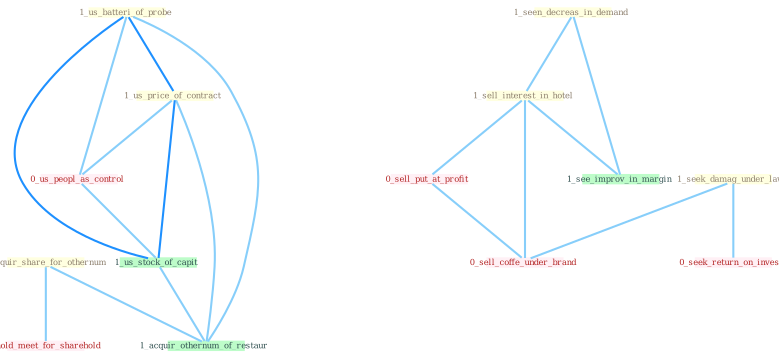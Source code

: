 Graph G{ 
    node
    [shape=polygon,style=filled,width=.5,height=.06,color="#BDFCC9",fixedsize=true,fontsize=4,
    fontcolor="#2f4f4f"];
    {node
    [color="#ffffe0", fontcolor="#8b7d6b"] "0_acquir_share_for_othernum " "1_us_batteri_of_probe " "1_seen_decreas_in_demand " "1_sell_interest_in_hotel " "1_us_price_of_contract " "1_seek_damag_under_law "}
{node [color="#fff0f5", fontcolor="#b22222"] "0_us_peopl_as_control " "0_sell_put_at_profit " "0_seek_return_on_invest " "0_sell_coffe_under_brand " "1_hold_meet_for_sharehold "}
edge [color="#B0E2FF"];

	"0_acquir_share_for_othernum " -- "1_hold_meet_for_sharehold " [w="1", color="#87cefa" ];
	"0_acquir_share_for_othernum " -- "1_acquir_othernum_of_restaur " [w="1", color="#87cefa" ];
	"1_us_batteri_of_probe " -- "1_us_price_of_contract " [w="2", color="#1e90ff" , len=0.8];
	"1_us_batteri_of_probe " -- "0_us_peopl_as_control " [w="1", color="#87cefa" ];
	"1_us_batteri_of_probe " -- "1_us_stock_of_capit " [w="2", color="#1e90ff" , len=0.8];
	"1_us_batteri_of_probe " -- "1_acquir_othernum_of_restaur " [w="1", color="#87cefa" ];
	"1_seen_decreas_in_demand " -- "1_sell_interest_in_hotel " [w="1", color="#87cefa" ];
	"1_seen_decreas_in_demand " -- "1_see_improv_in_margin " [w="1", color="#87cefa" ];
	"1_sell_interest_in_hotel " -- "0_sell_put_at_profit " [w="1", color="#87cefa" ];
	"1_sell_interest_in_hotel " -- "1_see_improv_in_margin " [w="1", color="#87cefa" ];
	"1_sell_interest_in_hotel " -- "0_sell_coffe_under_brand " [w="1", color="#87cefa" ];
	"1_us_price_of_contract " -- "0_us_peopl_as_control " [w="1", color="#87cefa" ];
	"1_us_price_of_contract " -- "1_us_stock_of_capit " [w="2", color="#1e90ff" , len=0.8];
	"1_us_price_of_contract " -- "1_acquir_othernum_of_restaur " [w="1", color="#87cefa" ];
	"1_seek_damag_under_law " -- "0_seek_return_on_invest " [w="1", color="#87cefa" ];
	"1_seek_damag_under_law " -- "0_sell_coffe_under_brand " [w="1", color="#87cefa" ];
	"0_us_peopl_as_control " -- "1_us_stock_of_capit " [w="1", color="#87cefa" ];
	"0_sell_put_at_profit " -- "0_sell_coffe_under_brand " [w="1", color="#87cefa" ];
	"1_us_stock_of_capit " -- "1_acquir_othernum_of_restaur " [w="1", color="#87cefa" ];
}